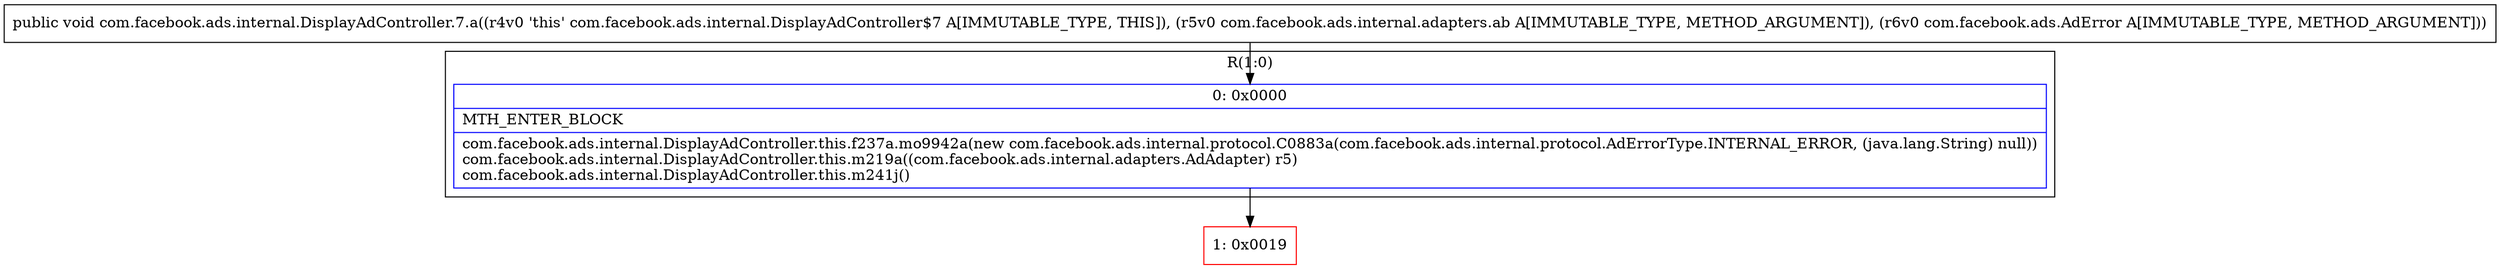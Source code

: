 digraph "CFG forcom.facebook.ads.internal.DisplayAdController.7.a(Lcom\/facebook\/ads\/internal\/adapters\/ab;Lcom\/facebook\/ads\/AdError;)V" {
subgraph cluster_Region_439014567 {
label = "R(1:0)";
node [shape=record,color=blue];
Node_0 [shape=record,label="{0\:\ 0x0000|MTH_ENTER_BLOCK\l|com.facebook.ads.internal.DisplayAdController.this.f237a.mo9942a(new com.facebook.ads.internal.protocol.C0883a(com.facebook.ads.internal.protocol.AdErrorType.INTERNAL_ERROR, (java.lang.String) null))\lcom.facebook.ads.internal.DisplayAdController.this.m219a((com.facebook.ads.internal.adapters.AdAdapter) r5)\lcom.facebook.ads.internal.DisplayAdController.this.m241j()\l}"];
}
Node_1 [shape=record,color=red,label="{1\:\ 0x0019}"];
MethodNode[shape=record,label="{public void com.facebook.ads.internal.DisplayAdController.7.a((r4v0 'this' com.facebook.ads.internal.DisplayAdController$7 A[IMMUTABLE_TYPE, THIS]), (r5v0 com.facebook.ads.internal.adapters.ab A[IMMUTABLE_TYPE, METHOD_ARGUMENT]), (r6v0 com.facebook.ads.AdError A[IMMUTABLE_TYPE, METHOD_ARGUMENT])) }"];
MethodNode -> Node_0;
Node_0 -> Node_1;
}

